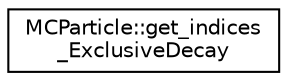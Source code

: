 digraph "Graphical Class Hierarchy"
{
 // LATEX_PDF_SIZE
  edge [fontname="Helvetica",fontsize="10",labelfontname="Helvetica",labelfontsize="10"];
  node [fontname="Helvetica",fontsize="10",shape=record];
  rankdir="LR";
  Node0 [label="MCParticle::get_indices\l_ExclusiveDecay",height=0.2,width=0.4,color="black", fillcolor="white", style="filled",URL="$struct_m_c_particle_1_1get__indices___exclusive_decay.html",tooltip="return a list of indices that correspond to a given MC decay. The list contains the index of the moth..."];
}
